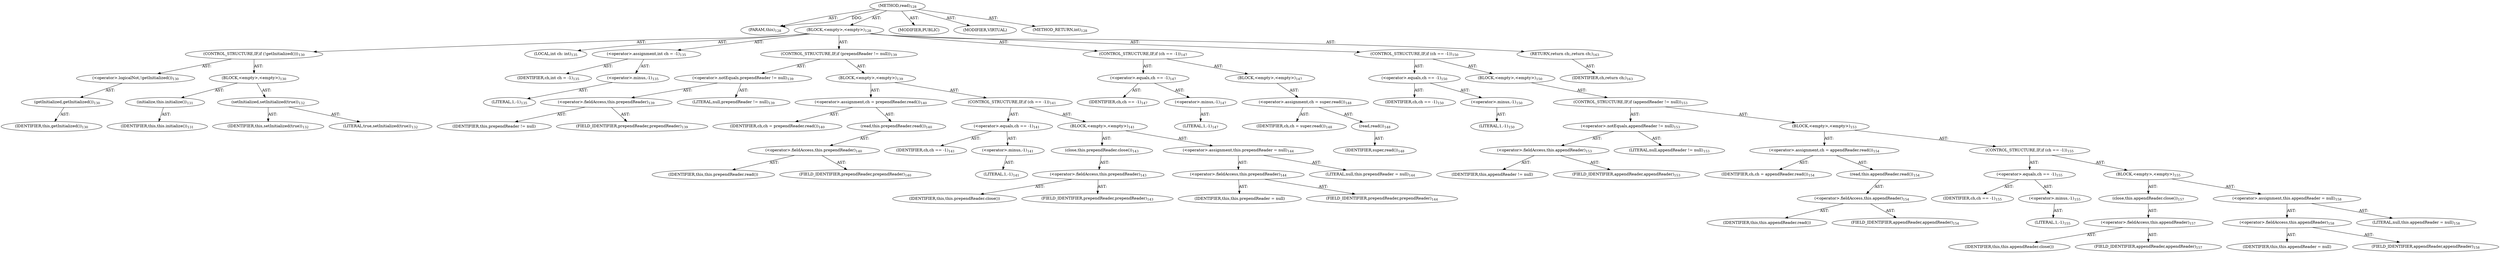 digraph "read" {  
"111669149698" [label = <(METHOD,read)<SUB>128</SUB>> ]
"115964116992" [label = <(PARAM,this)<SUB>128</SUB>> ]
"25769803778" [label = <(BLOCK,&lt;empty&gt;,&lt;empty&gt;)<SUB>128</SUB>> ]
"47244640256" [label = <(CONTROL_STRUCTURE,IF,if (!getInitialized()))<SUB>130</SUB>> ]
"30064771082" [label = <(&lt;operator&gt;.logicalNot,!getInitialized())<SUB>130</SUB>> ]
"30064771083" [label = <(getInitialized,getInitialized())<SUB>130</SUB>> ]
"68719476736" [label = <(IDENTIFIER,this,getInitialized())<SUB>130</SUB>> ]
"25769803779" [label = <(BLOCK,&lt;empty&gt;,&lt;empty&gt;)<SUB>130</SUB>> ]
"30064771084" [label = <(initialize,this.initialize())<SUB>131</SUB>> ]
"68719476737" [label = <(IDENTIFIER,this,this.initialize())<SUB>131</SUB>> ]
"30064771085" [label = <(setInitialized,setInitialized(true))<SUB>132</SUB>> ]
"68719476738" [label = <(IDENTIFIER,this,setInitialized(true))<SUB>132</SUB>> ]
"90194313220" [label = <(LITERAL,true,setInitialized(true))<SUB>132</SUB>> ]
"94489280512" [label = <(LOCAL,int ch: int)<SUB>135</SUB>> ]
"30064771086" [label = <(&lt;operator&gt;.assignment,int ch = -1)<SUB>135</SUB>> ]
"68719476755" [label = <(IDENTIFIER,ch,int ch = -1)<SUB>135</SUB>> ]
"30064771087" [label = <(&lt;operator&gt;.minus,-1)<SUB>135</SUB>> ]
"90194313221" [label = <(LITERAL,1,-1)<SUB>135</SUB>> ]
"47244640257" [label = <(CONTROL_STRUCTURE,IF,if (prependReader != null))<SUB>139</SUB>> ]
"30064771088" [label = <(&lt;operator&gt;.notEquals,prependReader != null)<SUB>139</SUB>> ]
"30064771089" [label = <(&lt;operator&gt;.fieldAccess,this.prependReader)<SUB>139</SUB>> ]
"68719476756" [label = <(IDENTIFIER,this,prependReader != null)> ]
"55834574852" [label = <(FIELD_IDENTIFIER,prependReader,prependReader)<SUB>139</SUB>> ]
"90194313222" [label = <(LITERAL,null,prependReader != null)<SUB>139</SUB>> ]
"25769803780" [label = <(BLOCK,&lt;empty&gt;,&lt;empty&gt;)<SUB>139</SUB>> ]
"30064771090" [label = <(&lt;operator&gt;.assignment,ch = prependReader.read())<SUB>140</SUB>> ]
"68719476757" [label = <(IDENTIFIER,ch,ch = prependReader.read())<SUB>140</SUB>> ]
"30064771091" [label = <(read,this.prependReader.read())<SUB>140</SUB>> ]
"30064771092" [label = <(&lt;operator&gt;.fieldAccess,this.prependReader)<SUB>140</SUB>> ]
"68719476758" [label = <(IDENTIFIER,this,this.prependReader.read())> ]
"55834574853" [label = <(FIELD_IDENTIFIER,prependReader,prependReader)<SUB>140</SUB>> ]
"47244640258" [label = <(CONTROL_STRUCTURE,IF,if (ch == -1))<SUB>141</SUB>> ]
"30064771093" [label = <(&lt;operator&gt;.equals,ch == -1)<SUB>141</SUB>> ]
"68719476759" [label = <(IDENTIFIER,ch,ch == -1)<SUB>141</SUB>> ]
"30064771094" [label = <(&lt;operator&gt;.minus,-1)<SUB>141</SUB>> ]
"90194313223" [label = <(LITERAL,1,-1)<SUB>141</SUB>> ]
"25769803781" [label = <(BLOCK,&lt;empty&gt;,&lt;empty&gt;)<SUB>141</SUB>> ]
"30064771095" [label = <(close,this.prependReader.close())<SUB>143</SUB>> ]
"30064771096" [label = <(&lt;operator&gt;.fieldAccess,this.prependReader)<SUB>143</SUB>> ]
"68719476760" [label = <(IDENTIFIER,this,this.prependReader.close())> ]
"55834574854" [label = <(FIELD_IDENTIFIER,prependReader,prependReader)<SUB>143</SUB>> ]
"30064771097" [label = <(&lt;operator&gt;.assignment,this.prependReader = null)<SUB>144</SUB>> ]
"30064771098" [label = <(&lt;operator&gt;.fieldAccess,this.prependReader)<SUB>144</SUB>> ]
"68719476761" [label = <(IDENTIFIER,this,this.prependReader = null)> ]
"55834574855" [label = <(FIELD_IDENTIFIER,prependReader,prependReader)<SUB>144</SUB>> ]
"90194313224" [label = <(LITERAL,null,this.prependReader = null)<SUB>144</SUB>> ]
"47244640259" [label = <(CONTROL_STRUCTURE,IF,if (ch == -1))<SUB>147</SUB>> ]
"30064771099" [label = <(&lt;operator&gt;.equals,ch == -1)<SUB>147</SUB>> ]
"68719476762" [label = <(IDENTIFIER,ch,ch == -1)<SUB>147</SUB>> ]
"30064771100" [label = <(&lt;operator&gt;.minus,-1)<SUB>147</SUB>> ]
"90194313225" [label = <(LITERAL,1,-1)<SUB>147</SUB>> ]
"25769803782" [label = <(BLOCK,&lt;empty&gt;,&lt;empty&gt;)<SUB>147</SUB>> ]
"30064771101" [label = <(&lt;operator&gt;.assignment,ch = super.read())<SUB>148</SUB>> ]
"68719476763" [label = <(IDENTIFIER,ch,ch = super.read())<SUB>148</SUB>> ]
"30064771102" [label = <(read,read())<SUB>148</SUB>> ]
"68719476764" [label = <(IDENTIFIER,super,read())<SUB>148</SUB>> ]
"47244640260" [label = <(CONTROL_STRUCTURE,IF,if (ch == -1))<SUB>150</SUB>> ]
"30064771103" [label = <(&lt;operator&gt;.equals,ch == -1)<SUB>150</SUB>> ]
"68719476765" [label = <(IDENTIFIER,ch,ch == -1)<SUB>150</SUB>> ]
"30064771104" [label = <(&lt;operator&gt;.minus,-1)<SUB>150</SUB>> ]
"90194313226" [label = <(LITERAL,1,-1)<SUB>150</SUB>> ]
"25769803783" [label = <(BLOCK,&lt;empty&gt;,&lt;empty&gt;)<SUB>150</SUB>> ]
"47244640261" [label = <(CONTROL_STRUCTURE,IF,if (appendReader != null))<SUB>153</SUB>> ]
"30064771105" [label = <(&lt;operator&gt;.notEquals,appendReader != null)<SUB>153</SUB>> ]
"30064771106" [label = <(&lt;operator&gt;.fieldAccess,this.appendReader)<SUB>153</SUB>> ]
"68719476766" [label = <(IDENTIFIER,this,appendReader != null)> ]
"55834574856" [label = <(FIELD_IDENTIFIER,appendReader,appendReader)<SUB>153</SUB>> ]
"90194313227" [label = <(LITERAL,null,appendReader != null)<SUB>153</SUB>> ]
"25769803784" [label = <(BLOCK,&lt;empty&gt;,&lt;empty&gt;)<SUB>153</SUB>> ]
"30064771107" [label = <(&lt;operator&gt;.assignment,ch = appendReader.read())<SUB>154</SUB>> ]
"68719476767" [label = <(IDENTIFIER,ch,ch = appendReader.read())<SUB>154</SUB>> ]
"30064771108" [label = <(read,this.appendReader.read())<SUB>154</SUB>> ]
"30064771109" [label = <(&lt;operator&gt;.fieldAccess,this.appendReader)<SUB>154</SUB>> ]
"68719476768" [label = <(IDENTIFIER,this,this.appendReader.read())> ]
"55834574857" [label = <(FIELD_IDENTIFIER,appendReader,appendReader)<SUB>154</SUB>> ]
"47244640262" [label = <(CONTROL_STRUCTURE,IF,if (ch == -1))<SUB>155</SUB>> ]
"30064771110" [label = <(&lt;operator&gt;.equals,ch == -1)<SUB>155</SUB>> ]
"68719476769" [label = <(IDENTIFIER,ch,ch == -1)<SUB>155</SUB>> ]
"30064771111" [label = <(&lt;operator&gt;.minus,-1)<SUB>155</SUB>> ]
"90194313228" [label = <(LITERAL,1,-1)<SUB>155</SUB>> ]
"25769803785" [label = <(BLOCK,&lt;empty&gt;,&lt;empty&gt;)<SUB>155</SUB>> ]
"30064771112" [label = <(close,this.appendReader.close())<SUB>157</SUB>> ]
"30064771113" [label = <(&lt;operator&gt;.fieldAccess,this.appendReader)<SUB>157</SUB>> ]
"68719476770" [label = <(IDENTIFIER,this,this.appendReader.close())> ]
"55834574858" [label = <(FIELD_IDENTIFIER,appendReader,appendReader)<SUB>157</SUB>> ]
"30064771114" [label = <(&lt;operator&gt;.assignment,this.appendReader = null)<SUB>158</SUB>> ]
"30064771115" [label = <(&lt;operator&gt;.fieldAccess,this.appendReader)<SUB>158</SUB>> ]
"68719476771" [label = <(IDENTIFIER,this,this.appendReader = null)> ]
"55834574859" [label = <(FIELD_IDENTIFIER,appendReader,appendReader)<SUB>158</SUB>> ]
"90194313229" [label = <(LITERAL,null,this.appendReader = null)<SUB>158</SUB>> ]
"146028888064" [label = <(RETURN,return ch;,return ch;)<SUB>163</SUB>> ]
"68719476772" [label = <(IDENTIFIER,ch,return ch;)<SUB>163</SUB>> ]
"133143986184" [label = <(MODIFIER,PUBLIC)> ]
"133143986185" [label = <(MODIFIER,VIRTUAL)> ]
"128849018882" [label = <(METHOD_RETURN,int)<SUB>128</SUB>> ]
  "111669149698" -> "115964116992"  [ label = "AST: "] 
  "111669149698" -> "25769803778"  [ label = "AST: "] 
  "111669149698" -> "133143986184"  [ label = "AST: "] 
  "111669149698" -> "133143986185"  [ label = "AST: "] 
  "111669149698" -> "128849018882"  [ label = "AST: "] 
  "25769803778" -> "47244640256"  [ label = "AST: "] 
  "25769803778" -> "94489280512"  [ label = "AST: "] 
  "25769803778" -> "30064771086"  [ label = "AST: "] 
  "25769803778" -> "47244640257"  [ label = "AST: "] 
  "25769803778" -> "47244640259"  [ label = "AST: "] 
  "25769803778" -> "47244640260"  [ label = "AST: "] 
  "25769803778" -> "146028888064"  [ label = "AST: "] 
  "47244640256" -> "30064771082"  [ label = "AST: "] 
  "47244640256" -> "25769803779"  [ label = "AST: "] 
  "30064771082" -> "30064771083"  [ label = "AST: "] 
  "30064771083" -> "68719476736"  [ label = "AST: "] 
  "25769803779" -> "30064771084"  [ label = "AST: "] 
  "25769803779" -> "30064771085"  [ label = "AST: "] 
  "30064771084" -> "68719476737"  [ label = "AST: "] 
  "30064771085" -> "68719476738"  [ label = "AST: "] 
  "30064771085" -> "90194313220"  [ label = "AST: "] 
  "30064771086" -> "68719476755"  [ label = "AST: "] 
  "30064771086" -> "30064771087"  [ label = "AST: "] 
  "30064771087" -> "90194313221"  [ label = "AST: "] 
  "47244640257" -> "30064771088"  [ label = "AST: "] 
  "47244640257" -> "25769803780"  [ label = "AST: "] 
  "30064771088" -> "30064771089"  [ label = "AST: "] 
  "30064771088" -> "90194313222"  [ label = "AST: "] 
  "30064771089" -> "68719476756"  [ label = "AST: "] 
  "30064771089" -> "55834574852"  [ label = "AST: "] 
  "25769803780" -> "30064771090"  [ label = "AST: "] 
  "25769803780" -> "47244640258"  [ label = "AST: "] 
  "30064771090" -> "68719476757"  [ label = "AST: "] 
  "30064771090" -> "30064771091"  [ label = "AST: "] 
  "30064771091" -> "30064771092"  [ label = "AST: "] 
  "30064771092" -> "68719476758"  [ label = "AST: "] 
  "30064771092" -> "55834574853"  [ label = "AST: "] 
  "47244640258" -> "30064771093"  [ label = "AST: "] 
  "47244640258" -> "25769803781"  [ label = "AST: "] 
  "30064771093" -> "68719476759"  [ label = "AST: "] 
  "30064771093" -> "30064771094"  [ label = "AST: "] 
  "30064771094" -> "90194313223"  [ label = "AST: "] 
  "25769803781" -> "30064771095"  [ label = "AST: "] 
  "25769803781" -> "30064771097"  [ label = "AST: "] 
  "30064771095" -> "30064771096"  [ label = "AST: "] 
  "30064771096" -> "68719476760"  [ label = "AST: "] 
  "30064771096" -> "55834574854"  [ label = "AST: "] 
  "30064771097" -> "30064771098"  [ label = "AST: "] 
  "30064771097" -> "90194313224"  [ label = "AST: "] 
  "30064771098" -> "68719476761"  [ label = "AST: "] 
  "30064771098" -> "55834574855"  [ label = "AST: "] 
  "47244640259" -> "30064771099"  [ label = "AST: "] 
  "47244640259" -> "25769803782"  [ label = "AST: "] 
  "30064771099" -> "68719476762"  [ label = "AST: "] 
  "30064771099" -> "30064771100"  [ label = "AST: "] 
  "30064771100" -> "90194313225"  [ label = "AST: "] 
  "25769803782" -> "30064771101"  [ label = "AST: "] 
  "30064771101" -> "68719476763"  [ label = "AST: "] 
  "30064771101" -> "30064771102"  [ label = "AST: "] 
  "30064771102" -> "68719476764"  [ label = "AST: "] 
  "47244640260" -> "30064771103"  [ label = "AST: "] 
  "47244640260" -> "25769803783"  [ label = "AST: "] 
  "30064771103" -> "68719476765"  [ label = "AST: "] 
  "30064771103" -> "30064771104"  [ label = "AST: "] 
  "30064771104" -> "90194313226"  [ label = "AST: "] 
  "25769803783" -> "47244640261"  [ label = "AST: "] 
  "47244640261" -> "30064771105"  [ label = "AST: "] 
  "47244640261" -> "25769803784"  [ label = "AST: "] 
  "30064771105" -> "30064771106"  [ label = "AST: "] 
  "30064771105" -> "90194313227"  [ label = "AST: "] 
  "30064771106" -> "68719476766"  [ label = "AST: "] 
  "30064771106" -> "55834574856"  [ label = "AST: "] 
  "25769803784" -> "30064771107"  [ label = "AST: "] 
  "25769803784" -> "47244640262"  [ label = "AST: "] 
  "30064771107" -> "68719476767"  [ label = "AST: "] 
  "30064771107" -> "30064771108"  [ label = "AST: "] 
  "30064771108" -> "30064771109"  [ label = "AST: "] 
  "30064771109" -> "68719476768"  [ label = "AST: "] 
  "30064771109" -> "55834574857"  [ label = "AST: "] 
  "47244640262" -> "30064771110"  [ label = "AST: "] 
  "47244640262" -> "25769803785"  [ label = "AST: "] 
  "30064771110" -> "68719476769"  [ label = "AST: "] 
  "30064771110" -> "30064771111"  [ label = "AST: "] 
  "30064771111" -> "90194313228"  [ label = "AST: "] 
  "25769803785" -> "30064771112"  [ label = "AST: "] 
  "25769803785" -> "30064771114"  [ label = "AST: "] 
  "30064771112" -> "30064771113"  [ label = "AST: "] 
  "30064771113" -> "68719476770"  [ label = "AST: "] 
  "30064771113" -> "55834574858"  [ label = "AST: "] 
  "30064771114" -> "30064771115"  [ label = "AST: "] 
  "30064771114" -> "90194313229"  [ label = "AST: "] 
  "30064771115" -> "68719476771"  [ label = "AST: "] 
  "30064771115" -> "55834574859"  [ label = "AST: "] 
  "146028888064" -> "68719476772"  [ label = "AST: "] 
  "111669149698" -> "115964116992"  [ label = "DDG: "] 
}
